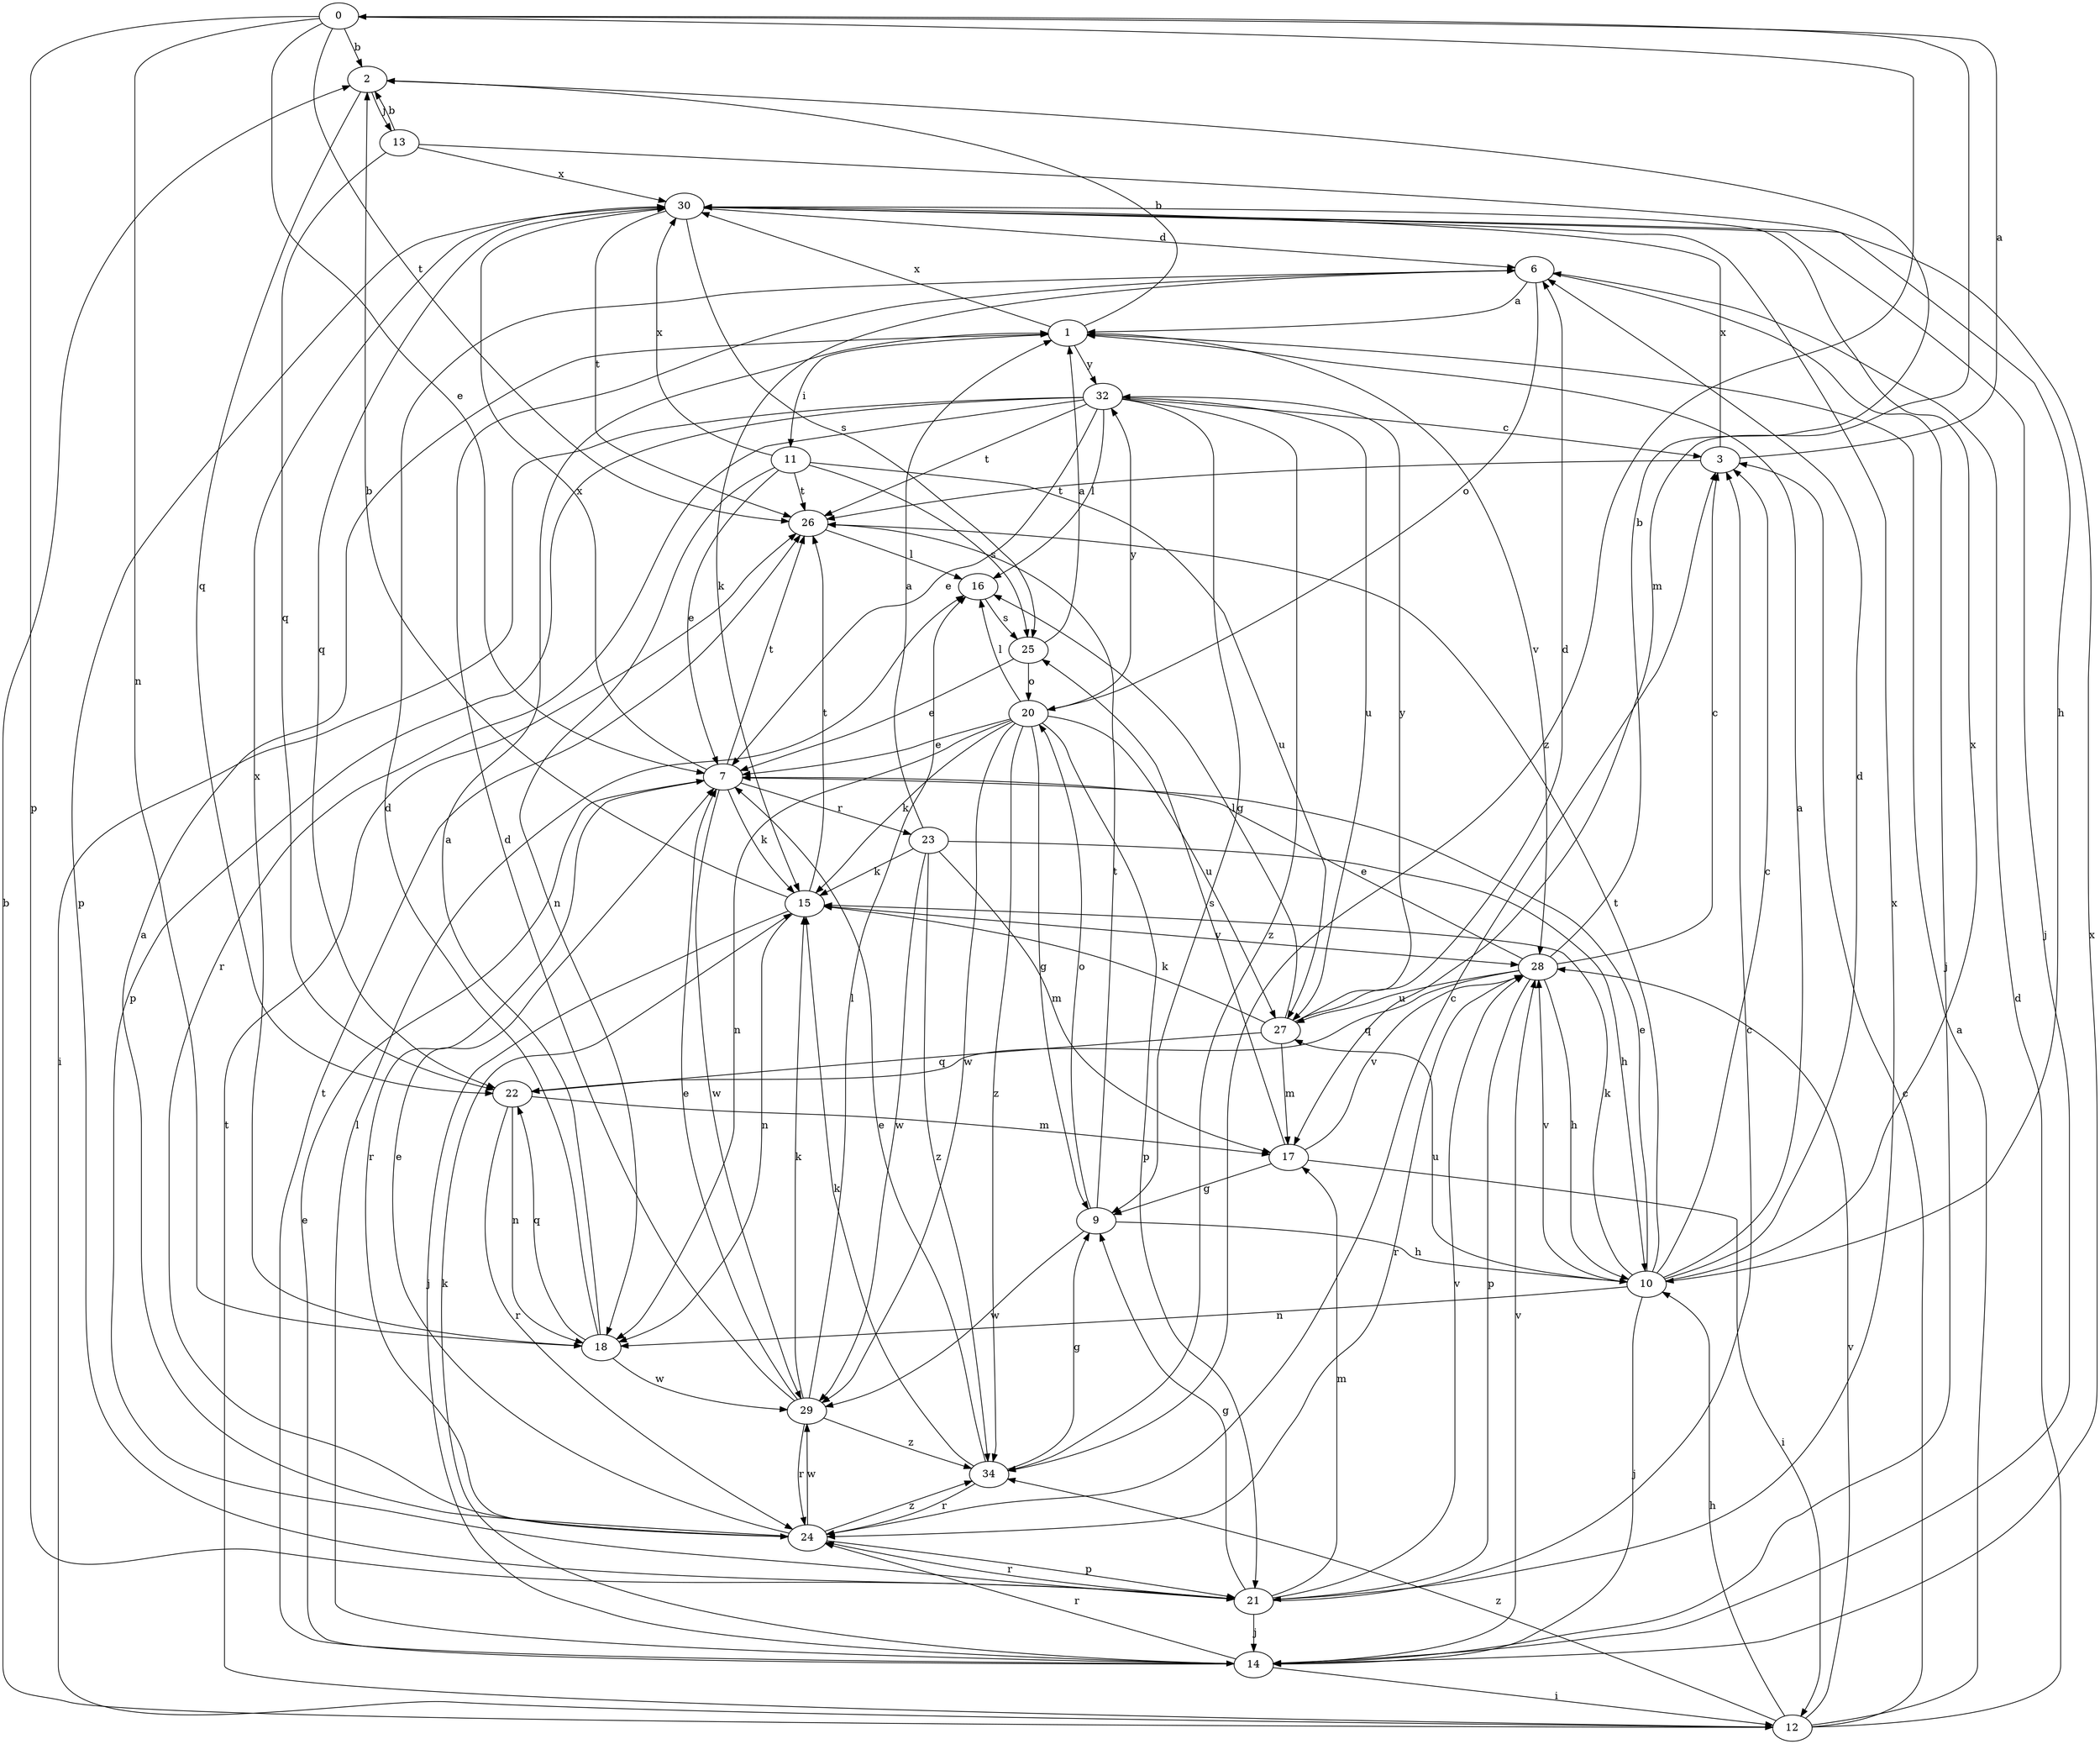 strict digraph  {
0;
1;
2;
3;
6;
7;
9;
10;
11;
12;
13;
14;
15;
16;
17;
18;
20;
21;
22;
23;
24;
25;
26;
27;
28;
29;
30;
32;
34;
0 -> 2  [label=b];
0 -> 7  [label=e];
0 -> 17  [label=m];
0 -> 18  [label=n];
0 -> 21  [label=p];
0 -> 26  [label=t];
0 -> 34  [label=z];
1 -> 2  [label=b];
1 -> 11  [label=i];
1 -> 28  [label=v];
1 -> 30  [label=x];
1 -> 32  [label=y];
2 -> 13  [label=j];
2 -> 22  [label=q];
3 -> 0  [label=a];
3 -> 26  [label=t];
3 -> 30  [label=x];
6 -> 1  [label=a];
6 -> 14  [label=j];
6 -> 15  [label=k];
6 -> 20  [label=o];
7 -> 15  [label=k];
7 -> 23  [label=r];
7 -> 24  [label=r];
7 -> 26  [label=t];
7 -> 29  [label=w];
7 -> 30  [label=x];
9 -> 10  [label=h];
9 -> 20  [label=o];
9 -> 26  [label=t];
9 -> 29  [label=w];
10 -> 1  [label=a];
10 -> 3  [label=c];
10 -> 6  [label=d];
10 -> 7  [label=e];
10 -> 14  [label=j];
10 -> 15  [label=k];
10 -> 18  [label=n];
10 -> 26  [label=t];
10 -> 27  [label=u];
10 -> 28  [label=v];
10 -> 30  [label=x];
11 -> 7  [label=e];
11 -> 18  [label=n];
11 -> 25  [label=s];
11 -> 26  [label=t];
11 -> 27  [label=u];
11 -> 30  [label=x];
12 -> 1  [label=a];
12 -> 2  [label=b];
12 -> 3  [label=c];
12 -> 6  [label=d];
12 -> 10  [label=h];
12 -> 26  [label=t];
12 -> 28  [label=v];
12 -> 34  [label=z];
13 -> 2  [label=b];
13 -> 10  [label=h];
13 -> 22  [label=q];
13 -> 30  [label=x];
14 -> 7  [label=e];
14 -> 12  [label=i];
14 -> 15  [label=k];
14 -> 16  [label=l];
14 -> 24  [label=r];
14 -> 26  [label=t];
14 -> 28  [label=v];
14 -> 30  [label=x];
15 -> 2  [label=b];
15 -> 14  [label=j];
15 -> 18  [label=n];
15 -> 26  [label=t];
15 -> 28  [label=v];
16 -> 25  [label=s];
17 -> 9  [label=g];
17 -> 12  [label=i];
17 -> 25  [label=s];
17 -> 28  [label=v];
18 -> 1  [label=a];
18 -> 6  [label=d];
18 -> 22  [label=q];
18 -> 29  [label=w];
18 -> 30  [label=x];
20 -> 7  [label=e];
20 -> 9  [label=g];
20 -> 15  [label=k];
20 -> 16  [label=l];
20 -> 18  [label=n];
20 -> 21  [label=p];
20 -> 27  [label=u];
20 -> 29  [label=w];
20 -> 32  [label=y];
20 -> 34  [label=z];
21 -> 3  [label=c];
21 -> 9  [label=g];
21 -> 14  [label=j];
21 -> 17  [label=m];
21 -> 24  [label=r];
21 -> 28  [label=v];
21 -> 30  [label=x];
22 -> 17  [label=m];
22 -> 18  [label=n];
22 -> 24  [label=r];
23 -> 1  [label=a];
23 -> 10  [label=h];
23 -> 15  [label=k];
23 -> 17  [label=m];
23 -> 29  [label=w];
23 -> 34  [label=z];
24 -> 1  [label=a];
24 -> 3  [label=c];
24 -> 7  [label=e];
24 -> 21  [label=p];
24 -> 29  [label=w];
24 -> 34  [label=z];
25 -> 1  [label=a];
25 -> 7  [label=e];
25 -> 20  [label=o];
26 -> 16  [label=l];
27 -> 6  [label=d];
27 -> 15  [label=k];
27 -> 16  [label=l];
27 -> 17  [label=m];
27 -> 22  [label=q];
27 -> 32  [label=y];
28 -> 2  [label=b];
28 -> 3  [label=c];
28 -> 7  [label=e];
28 -> 10  [label=h];
28 -> 21  [label=p];
28 -> 22  [label=q];
28 -> 24  [label=r];
28 -> 27  [label=u];
29 -> 6  [label=d];
29 -> 7  [label=e];
29 -> 15  [label=k];
29 -> 16  [label=l];
29 -> 24  [label=r];
29 -> 34  [label=z];
30 -> 6  [label=d];
30 -> 14  [label=j];
30 -> 21  [label=p];
30 -> 22  [label=q];
30 -> 25  [label=s];
30 -> 26  [label=t];
32 -> 3  [label=c];
32 -> 7  [label=e];
32 -> 9  [label=g];
32 -> 12  [label=i];
32 -> 16  [label=l];
32 -> 21  [label=p];
32 -> 24  [label=r];
32 -> 26  [label=t];
32 -> 27  [label=u];
32 -> 34  [label=z];
34 -> 7  [label=e];
34 -> 9  [label=g];
34 -> 15  [label=k];
34 -> 24  [label=r];
}
